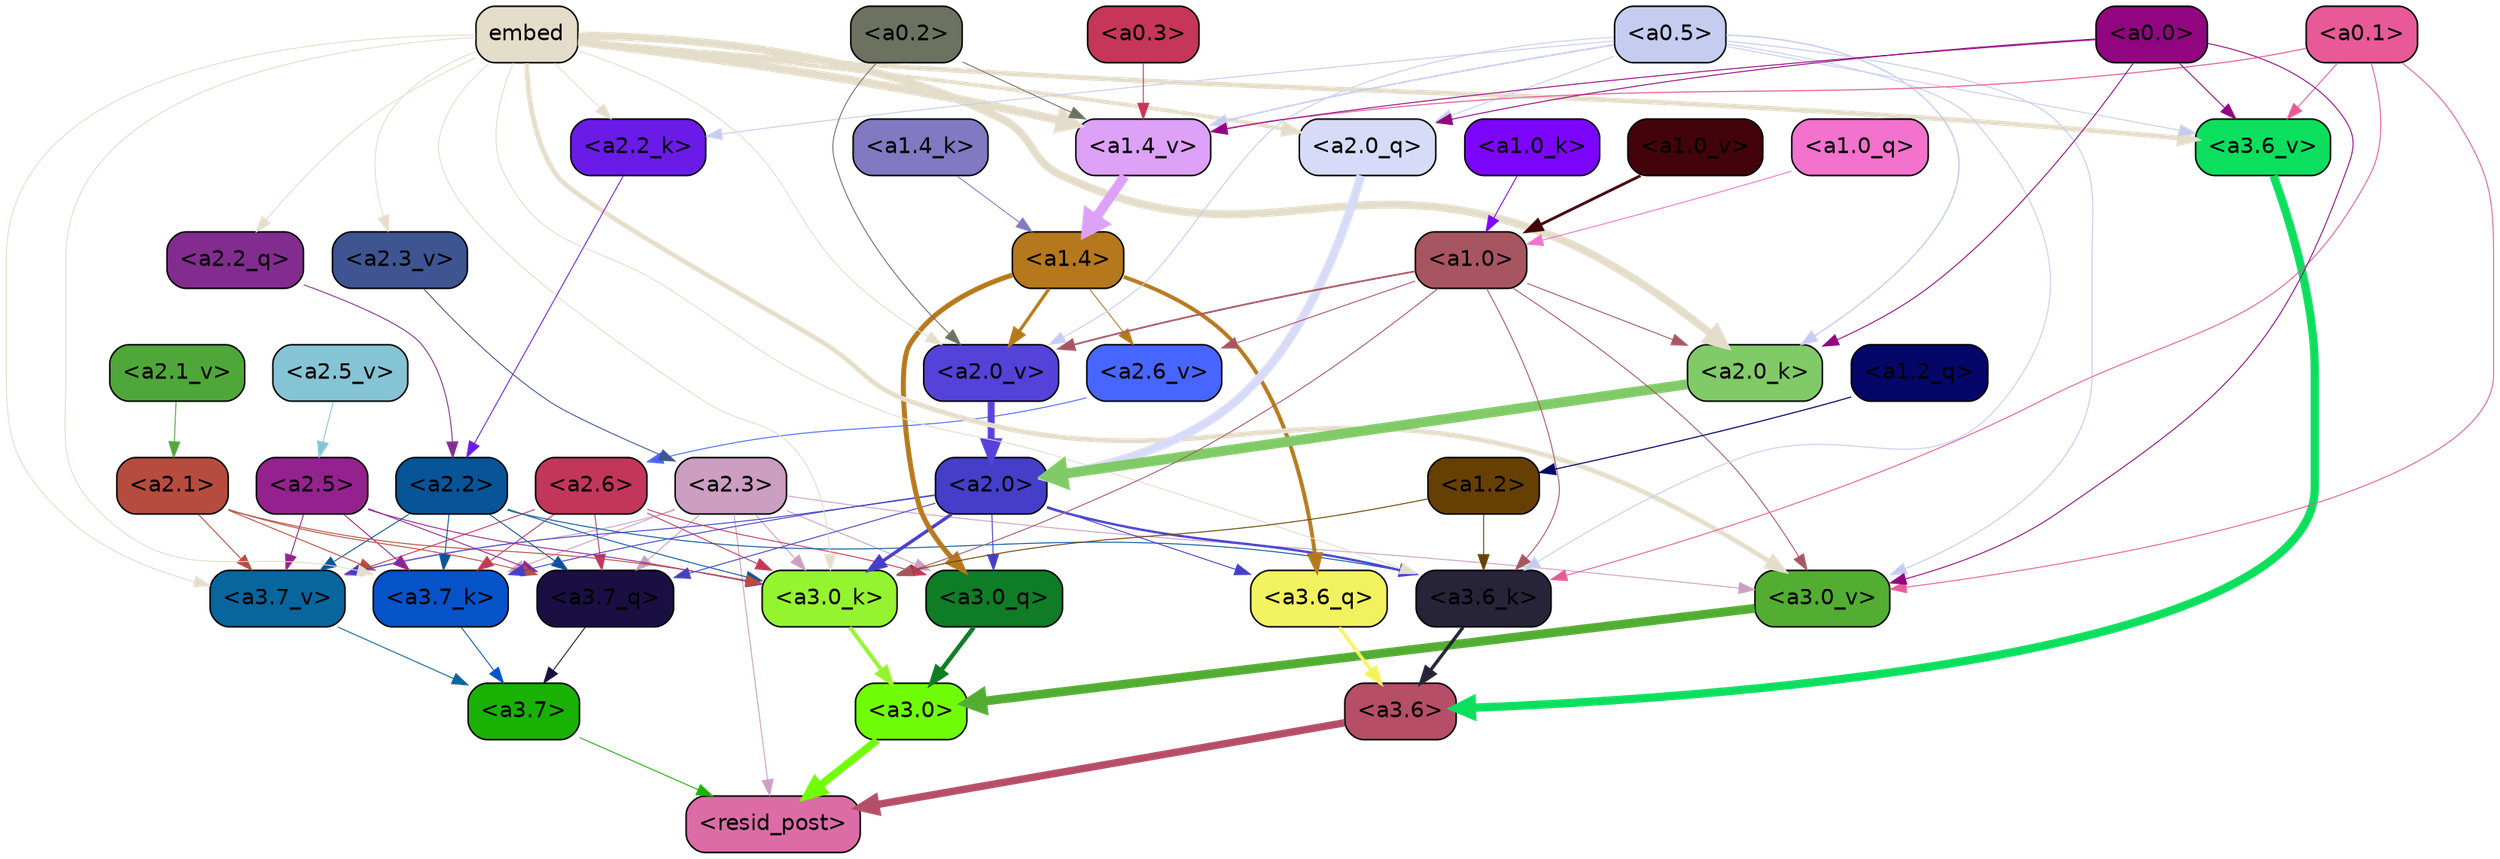 strict digraph "" {
	graph [bgcolor=transparent,
		layout=dot,
		overlap=false,
		splines=true
	];
	"<a3.7>"	[color=black,
		fillcolor="#1ab105",
		fontname=Helvetica,
		shape=box,
		style="filled, rounded"];
	"<resid_post>"	[color=black,
		fillcolor="#dc6ca6",
		fontname=Helvetica,
		shape=box,
		style="filled, rounded"];
	"<a3.7>" -> "<resid_post>"	[color="#1ab105",
		penwidth=0.6];
	"<a3.6>"	[color=black,
		fillcolor="#b54e66",
		fontname=Helvetica,
		shape=box,
		style="filled, rounded"];
	"<a3.6>" -> "<resid_post>"	[color="#b54e66",
		penwidth=4.7534414529800415];
	"<a3.0>"	[color=black,
		fillcolor="#70fe08",
		fontname=Helvetica,
		shape=box,
		style="filled, rounded"];
	"<a3.0>" -> "<resid_post>"	[color="#70fe08",
		penwidth=4.898576855659485];
	"<a2.3>"	[color=black,
		fillcolor="#cb9ec2",
		fontname=Helvetica,
		shape=box,
		style="filled, rounded"];
	"<a2.3>" -> "<resid_post>"	[color="#cb9ec2",
		penwidth=0.6];
	"<a3.7_q>"	[color=black,
		fillcolor="#1a0f42",
		fontname=Helvetica,
		shape=box,
		style="filled, rounded"];
	"<a2.3>" -> "<a3.7_q>"	[color="#cb9ec2",
		penwidth=0.6];
	"<a3.0_q>"	[color=black,
		fillcolor="#0f7c26",
		fontname=Helvetica,
		shape=box,
		style="filled, rounded"];
	"<a2.3>" -> "<a3.0_q>"	[color="#cb9ec2",
		penwidth=0.6];
	"<a3.7_k>"	[color=black,
		fillcolor="#0652c9",
		fontname=Helvetica,
		shape=box,
		style="filled, rounded"];
	"<a2.3>" -> "<a3.7_k>"	[color="#cb9ec2",
		penwidth=0.6];
	"<a3.0_k>"	[color=black,
		fillcolor="#94f42f",
		fontname=Helvetica,
		shape=box,
		style="filled, rounded"];
	"<a2.3>" -> "<a3.0_k>"	[color="#cb9ec2",
		penwidth=0.6];
	"<a3.7_v>"	[color=black,
		fillcolor="#08659d",
		fontname=Helvetica,
		shape=box,
		style="filled, rounded"];
	"<a2.3>" -> "<a3.7_v>"	[color="#cb9ec2",
		penwidth=0.6];
	"<a3.0_v>"	[color=black,
		fillcolor="#52ad32",
		fontname=Helvetica,
		shape=box,
		style="filled, rounded"];
	"<a2.3>" -> "<a3.0_v>"	[color="#cb9ec2",
		penwidth=0.6];
	"<a3.7_q>" -> "<a3.7>"	[color="#1a0f42",
		penwidth=0.6];
	"<a3.6_q>"	[color=black,
		fillcolor="#f2f25f",
		fontname=Helvetica,
		shape=box,
		style="filled, rounded"];
	"<a3.6_q>" -> "<a3.6>"	[color="#f2f25f",
		penwidth=2.160832464694977];
	"<a3.0_q>" -> "<a3.0>"	[color="#0f7c26",
		penwidth=2.870753765106201];
	"<a3.7_k>" -> "<a3.7>"	[color="#0652c9",
		penwidth=0.6];
	"<a3.6_k>"	[color=black,
		fillcolor="#272338",
		fontname=Helvetica,
		shape=box,
		style="filled, rounded"];
	"<a3.6_k>" -> "<a3.6>"	[color="#272338",
		penwidth=2.13908451795578];
	"<a3.0_k>" -> "<a3.0>"	[color="#94f42f",
		penwidth=2.520303964614868];
	"<a3.7_v>" -> "<a3.7>"	[color="#08659d",
		penwidth=0.6];
	"<a3.6_v>"	[color=black,
		fillcolor="#0cde5d",
		fontname=Helvetica,
		shape=box,
		style="filled, rounded"];
	"<a3.6_v>" -> "<a3.6>"	[color="#0cde5d",
		penwidth=5.297133803367615];
	"<a3.0_v>" -> "<a3.0>"	[color="#52ad32",
		penwidth=5.680712580680847];
	"<a2.6>"	[color=black,
		fillcolor="#c3365b",
		fontname=Helvetica,
		shape=box,
		style="filled, rounded"];
	"<a2.6>" -> "<a3.7_q>"	[color="#c3365b",
		penwidth=0.6];
	"<a2.6>" -> "<a3.0_q>"	[color="#c3365b",
		penwidth=0.6];
	"<a2.6>" -> "<a3.7_k>"	[color="#c3365b",
		penwidth=0.6];
	"<a2.6>" -> "<a3.0_k>"	[color="#c3365b",
		penwidth=0.6];
	"<a2.6>" -> "<a3.7_v>"	[color="#c3365b",
		penwidth=0.6];
	"<a2.5>"	[color=black,
		fillcolor="#94228e",
		fontname=Helvetica,
		shape=box,
		style="filled, rounded"];
	"<a2.5>" -> "<a3.7_q>"	[color="#94228e",
		penwidth=0.6];
	"<a2.5>" -> "<a3.7_k>"	[color="#94228e",
		penwidth=0.6];
	"<a2.5>" -> "<a3.0_k>"	[color="#94228e",
		penwidth=0.6];
	"<a2.5>" -> "<a3.7_v>"	[color="#94228e",
		penwidth=0.6];
	"<a2.2>"	[color=black,
		fillcolor="#075497",
		fontname=Helvetica,
		shape=box,
		style="filled, rounded"];
	"<a2.2>" -> "<a3.7_q>"	[color="#075497",
		penwidth=0.6];
	"<a2.2>" -> "<a3.7_k>"	[color="#075497",
		penwidth=0.6];
	"<a2.2>" -> "<a3.6_k>"	[color="#075497",
		penwidth=0.6];
	"<a2.2>" -> "<a3.0_k>"	[color="#075497",
		penwidth=0.6];
	"<a2.2>" -> "<a3.7_v>"	[color="#075497",
		penwidth=0.6];
	"<a2.1>"	[color=black,
		fillcolor="#b64c3e",
		fontname=Helvetica,
		shape=box,
		style="filled, rounded"];
	"<a2.1>" -> "<a3.7_q>"	[color="#b64c3e",
		penwidth=0.6];
	"<a2.1>" -> "<a3.7_k>"	[color="#b64c3e",
		penwidth=0.6];
	"<a2.1>" -> "<a3.0_k>"	[color="#b64c3e",
		penwidth=0.6];
	"<a2.1>" -> "<a3.7_v>"	[color="#b64c3e",
		penwidth=0.6];
	"<a2.0>"	[color=black,
		fillcolor="#443ec9",
		fontname=Helvetica,
		shape=box,
		style="filled, rounded"];
	"<a2.0>" -> "<a3.7_q>"	[color="#443ec9",
		penwidth=0.6];
	"<a2.0>" -> "<a3.6_q>"	[color="#443ec9",
		penwidth=0.6];
	"<a2.0>" -> "<a3.0_q>"	[color="#443ec9",
		penwidth=0.6];
	"<a2.0>" -> "<a3.7_k>"	[color="#443ec9",
		penwidth=0.6];
	"<a2.0>" -> "<a3.6_k>"	[color="#443ec9",
		penwidth=1.4855384826660156];
	"<a2.0>" -> "<a3.0_k>"	[color="#443ec9",
		penwidth=2.142689883708954];
	"<a2.0>" -> "<a3.7_v>"	[color="#443ec9",
		penwidth=0.6];
	"<a1.4>"	[color=black,
		fillcolor="#b6781c",
		fontname=Helvetica,
		shape=box,
		style="filled, rounded"];
	"<a1.4>" -> "<a3.6_q>"	[color="#b6781c",
		penwidth=2.4767253398895264];
	"<a1.4>" -> "<a3.0_q>"	[color="#b6781c",
		penwidth=3.192750334739685];
	"<a2.6_v>"	[color=black,
		fillcolor="#4766ff",
		fontname=Helvetica,
		shape=box,
		style="filled, rounded"];
	"<a1.4>" -> "<a2.6_v>"	[color="#b6781c",
		penwidth=0.6];
	"<a2.0_v>"	[color=black,
		fillcolor="#5542d8",
		fontname=Helvetica,
		shape=box,
		style="filled, rounded"];
	"<a1.4>" -> "<a2.0_v>"	[color="#b6781c",
		penwidth=2.0349366441369057];
	embed	[color=black,
		fillcolor="#e4ddca",
		fontname=Helvetica,
		shape=box,
		style="filled, rounded"];
	embed -> "<a3.7_k>"	[color="#e4ddca",
		penwidth=0.6];
	embed -> "<a3.6_k>"	[color="#e4ddca",
		penwidth=0.6];
	embed -> "<a3.0_k>"	[color="#e4ddca",
		penwidth=0.6015868484973907];
	embed -> "<a3.7_v>"	[color="#e4ddca",
		penwidth=0.6];
	embed -> "<a3.6_v>"	[color="#e4ddca",
		penwidth=3.067279100418091];
	embed -> "<a3.0_v>"	[color="#e4ddca",
		penwidth=3.0891895294189453];
	"<a2.2_q>"	[color=black,
		fillcolor="#832c8f",
		fontname=Helvetica,
		shape=box,
		style="filled, rounded"];
	embed -> "<a2.2_q>"	[color="#e4ddca",
		penwidth=0.6];
	"<a2.0_q>"	[color=black,
		fillcolor="#d8dbf7",
		fontname=Helvetica,
		shape=box,
		style="filled, rounded"];
	embed -> "<a2.0_q>"	[color="#e4ddca",
		penwidth=2.482962191104889];
	"<a2.2_k>"	[color=black,
		fillcolor="#6a1be8",
		fontname=Helvetica,
		shape=box,
		style="filled, rounded"];
	embed -> "<a2.2_k>"	[color="#e4ddca",
		penwidth=0.6];
	"<a2.0_k>"	[color=black,
		fillcolor="#80ca68",
		fontname=Helvetica,
		shape=box,
		style="filled, rounded"];
	embed -> "<a2.0_k>"	[color="#e4ddca",
		penwidth=5.09069561958313];
	"<a2.3_v>"	[color=black,
		fillcolor="#3e5592",
		fontname=Helvetica,
		shape=box,
		style="filled, rounded"];
	embed -> "<a2.3_v>"	[color="#e4ddca",
		penwidth=0.6];
	embed -> "<a2.0_v>"	[color="#e4ddca",
		penwidth=0.6];
	"<a1.4_v>"	[color=black,
		fillcolor="#dda1f7",
		fontname=Helvetica,
		shape=box,
		style="filled, rounded"];
	embed -> "<a1.4_v>"	[color="#e4ddca",
		penwidth=5.391523122787476];
	"<a1.2>"	[color=black,
		fillcolor="#664003",
		fontname=Helvetica,
		shape=box,
		style="filled, rounded"];
	"<a1.2>" -> "<a3.6_k>"	[color="#664003",
		penwidth=0.6];
	"<a1.2>" -> "<a3.0_k>"	[color="#664003",
		penwidth=0.6];
	"<a1.0>"	[color=black,
		fillcolor="#a85562",
		fontname=Helvetica,
		shape=box,
		style="filled, rounded"];
	"<a1.0>" -> "<a3.6_k>"	[color="#a85562",
		penwidth=0.6];
	"<a1.0>" -> "<a3.0_k>"	[color="#a85562",
		penwidth=0.6];
	"<a1.0>" -> "<a3.0_v>"	[color="#a85562",
		penwidth=0.6];
	"<a1.0>" -> "<a2.0_k>"	[color="#a85562",
		penwidth=0.6];
	"<a1.0>" -> "<a2.6_v>"	[color="#a85562",
		penwidth=0.6];
	"<a1.0>" -> "<a2.0_v>"	[color="#a85562",
		penwidth=1.1342760920524597];
	"<a0.5>"	[color=black,
		fillcolor="#c5ccf0",
		fontname=Helvetica,
		shape=box,
		style="filled, rounded"];
	"<a0.5>" -> "<a3.6_k>"	[color="#c5ccf0",
		penwidth=0.6];
	"<a0.5>" -> "<a3.6_v>"	[color="#c5ccf0",
		penwidth=0.6];
	"<a0.5>" -> "<a3.0_v>"	[color="#c5ccf0",
		penwidth=0.6549575447570533];
	"<a0.5>" -> "<a2.0_q>"	[color="#c5ccf0",
		penwidth=0.6];
	"<a0.5>" -> "<a2.2_k>"	[color="#c5ccf0",
		penwidth=0.6];
	"<a0.5>" -> "<a2.0_k>"	[color="#c5ccf0",
		penwidth=0.8980485796928406];
	"<a0.5>" -> "<a2.0_v>"	[color="#c5ccf0",
		penwidth=0.6];
	"<a0.5>" -> "<a1.4_v>"	[color="#c5ccf0",
		penwidth=1.060444712638855];
	"<a0.1>"	[color=black,
		fillcolor="#e85997",
		fontname=Helvetica,
		shape=box,
		style="filled, rounded"];
	"<a0.1>" -> "<a3.6_k>"	[color="#e85997",
		penwidth=0.6];
	"<a0.1>" -> "<a3.6_v>"	[color="#e85997",
		penwidth=0.6];
	"<a0.1>" -> "<a3.0_v>"	[color="#e85997",
		penwidth=0.6];
	"<a0.1>" -> "<a1.4_v>"	[color="#e85997",
		penwidth=0.6688870191574097];
	"<a0.0>"	[color=black,
		fillcolor="#910580",
		fontname=Helvetica,
		shape=box,
		style="filled, rounded"];
	"<a0.0>" -> "<a3.6_v>"	[color="#910580",
		penwidth=0.6];
	"<a0.0>" -> "<a3.0_v>"	[color="#910580",
		penwidth=0.6];
	"<a0.0>" -> "<a2.0_q>"	[color="#910580",
		penwidth=0.6];
	"<a0.0>" -> "<a2.0_k>"	[color="#910580",
		penwidth=0.6];
	"<a0.0>" -> "<a1.4_v>"	[color="#910580",
		penwidth=0.6];
	"<a2.2_q>" -> "<a2.2>"	[color="#832c8f",
		penwidth=0.6];
	"<a2.0_q>" -> "<a2.0>"	[color="#d8dbf7",
		penwidth=5.653985500335693];
	"<a2.2_k>" -> "<a2.2>"	[color="#6a1be8",
		penwidth=0.6];
	"<a2.0_k>" -> "<a2.0>"	[color="#80ca68",
		penwidth=6.397904872894287];
	"<a2.6_v>" -> "<a2.6>"	[color="#4766ff",
		penwidth=0.6];
	"<a2.5_v>"	[color=black,
		fillcolor="#85c4d4",
		fontname=Helvetica,
		shape=box,
		style="filled, rounded"];
	"<a2.5_v>" -> "<a2.5>"	[color="#85c4d4",
		penwidth=0.6];
	"<a2.3_v>" -> "<a2.3>"	[color="#3e5592",
		penwidth=0.6];
	"<a2.1_v>"	[color=black,
		fillcolor="#4fa73a",
		fontname=Helvetica,
		shape=box,
		style="filled, rounded"];
	"<a2.1_v>" -> "<a2.1>"	[color="#4fa73a",
		penwidth=0.6];
	"<a2.0_v>" -> "<a2.0>"	[color="#5542d8",
		penwidth=4.48047137260437];
	"<a0.2>"	[color=black,
		fillcolor="#6d7260",
		fontname=Helvetica,
		shape=box,
		style="filled, rounded"];
	"<a0.2>" -> "<a2.0_v>"	[color="#6d7260",
		penwidth=0.6];
	"<a0.2>" -> "<a1.4_v>"	[color="#6d7260",
		penwidth=0.6];
	"<a1.2_q>"	[color=black,
		fillcolor="#040768",
		fontname=Helvetica,
		shape=box,
		style="filled, rounded"];
	"<a1.2_q>" -> "<a1.2>"	[color="#040768",
		penwidth=0.702675461769104];
	"<a1.0_q>"	[color=black,
		fillcolor="#f272cd",
		fontname=Helvetica,
		shape=box,
		style="filled, rounded"];
	"<a1.0_q>" -> "<a1.0>"	[color="#f272cd",
		penwidth=0.6];
	"<a1.4_k>"	[color=black,
		fillcolor="#8179c1",
		fontname=Helvetica,
		shape=box,
		style="filled, rounded"];
	"<a1.4_k>" -> "<a1.4>"	[color="#8179c1",
		penwidth=0.6];
	"<a1.0_k>"	[color=black,
		fillcolor="#7c05fb",
		fontname=Helvetica,
		shape=box,
		style="filled, rounded"];
	"<a1.0_k>" -> "<a1.0>"	[color="#7c05fb",
		penwidth=0.6];
	"<a1.4_v>" -> "<a1.4>"	[color="#dda1f7",
		penwidth=6.273579955101013];
	"<a1.0_v>"	[color=black,
		fillcolor="#42040a",
		fontname=Helvetica,
		shape=box,
		style="filled, rounded"];
	"<a1.0_v>" -> "<a1.0>"	[color="#42040a",
		penwidth=1.7821020036935806];
	"<a0.3>"	[color=black,
		fillcolor="#c63658",
		fontname=Helvetica,
		shape=box,
		style="filled, rounded"];
	"<a0.3>" -> "<a1.4_v>"	[color="#c63658",
		penwidth=0.6];
}

